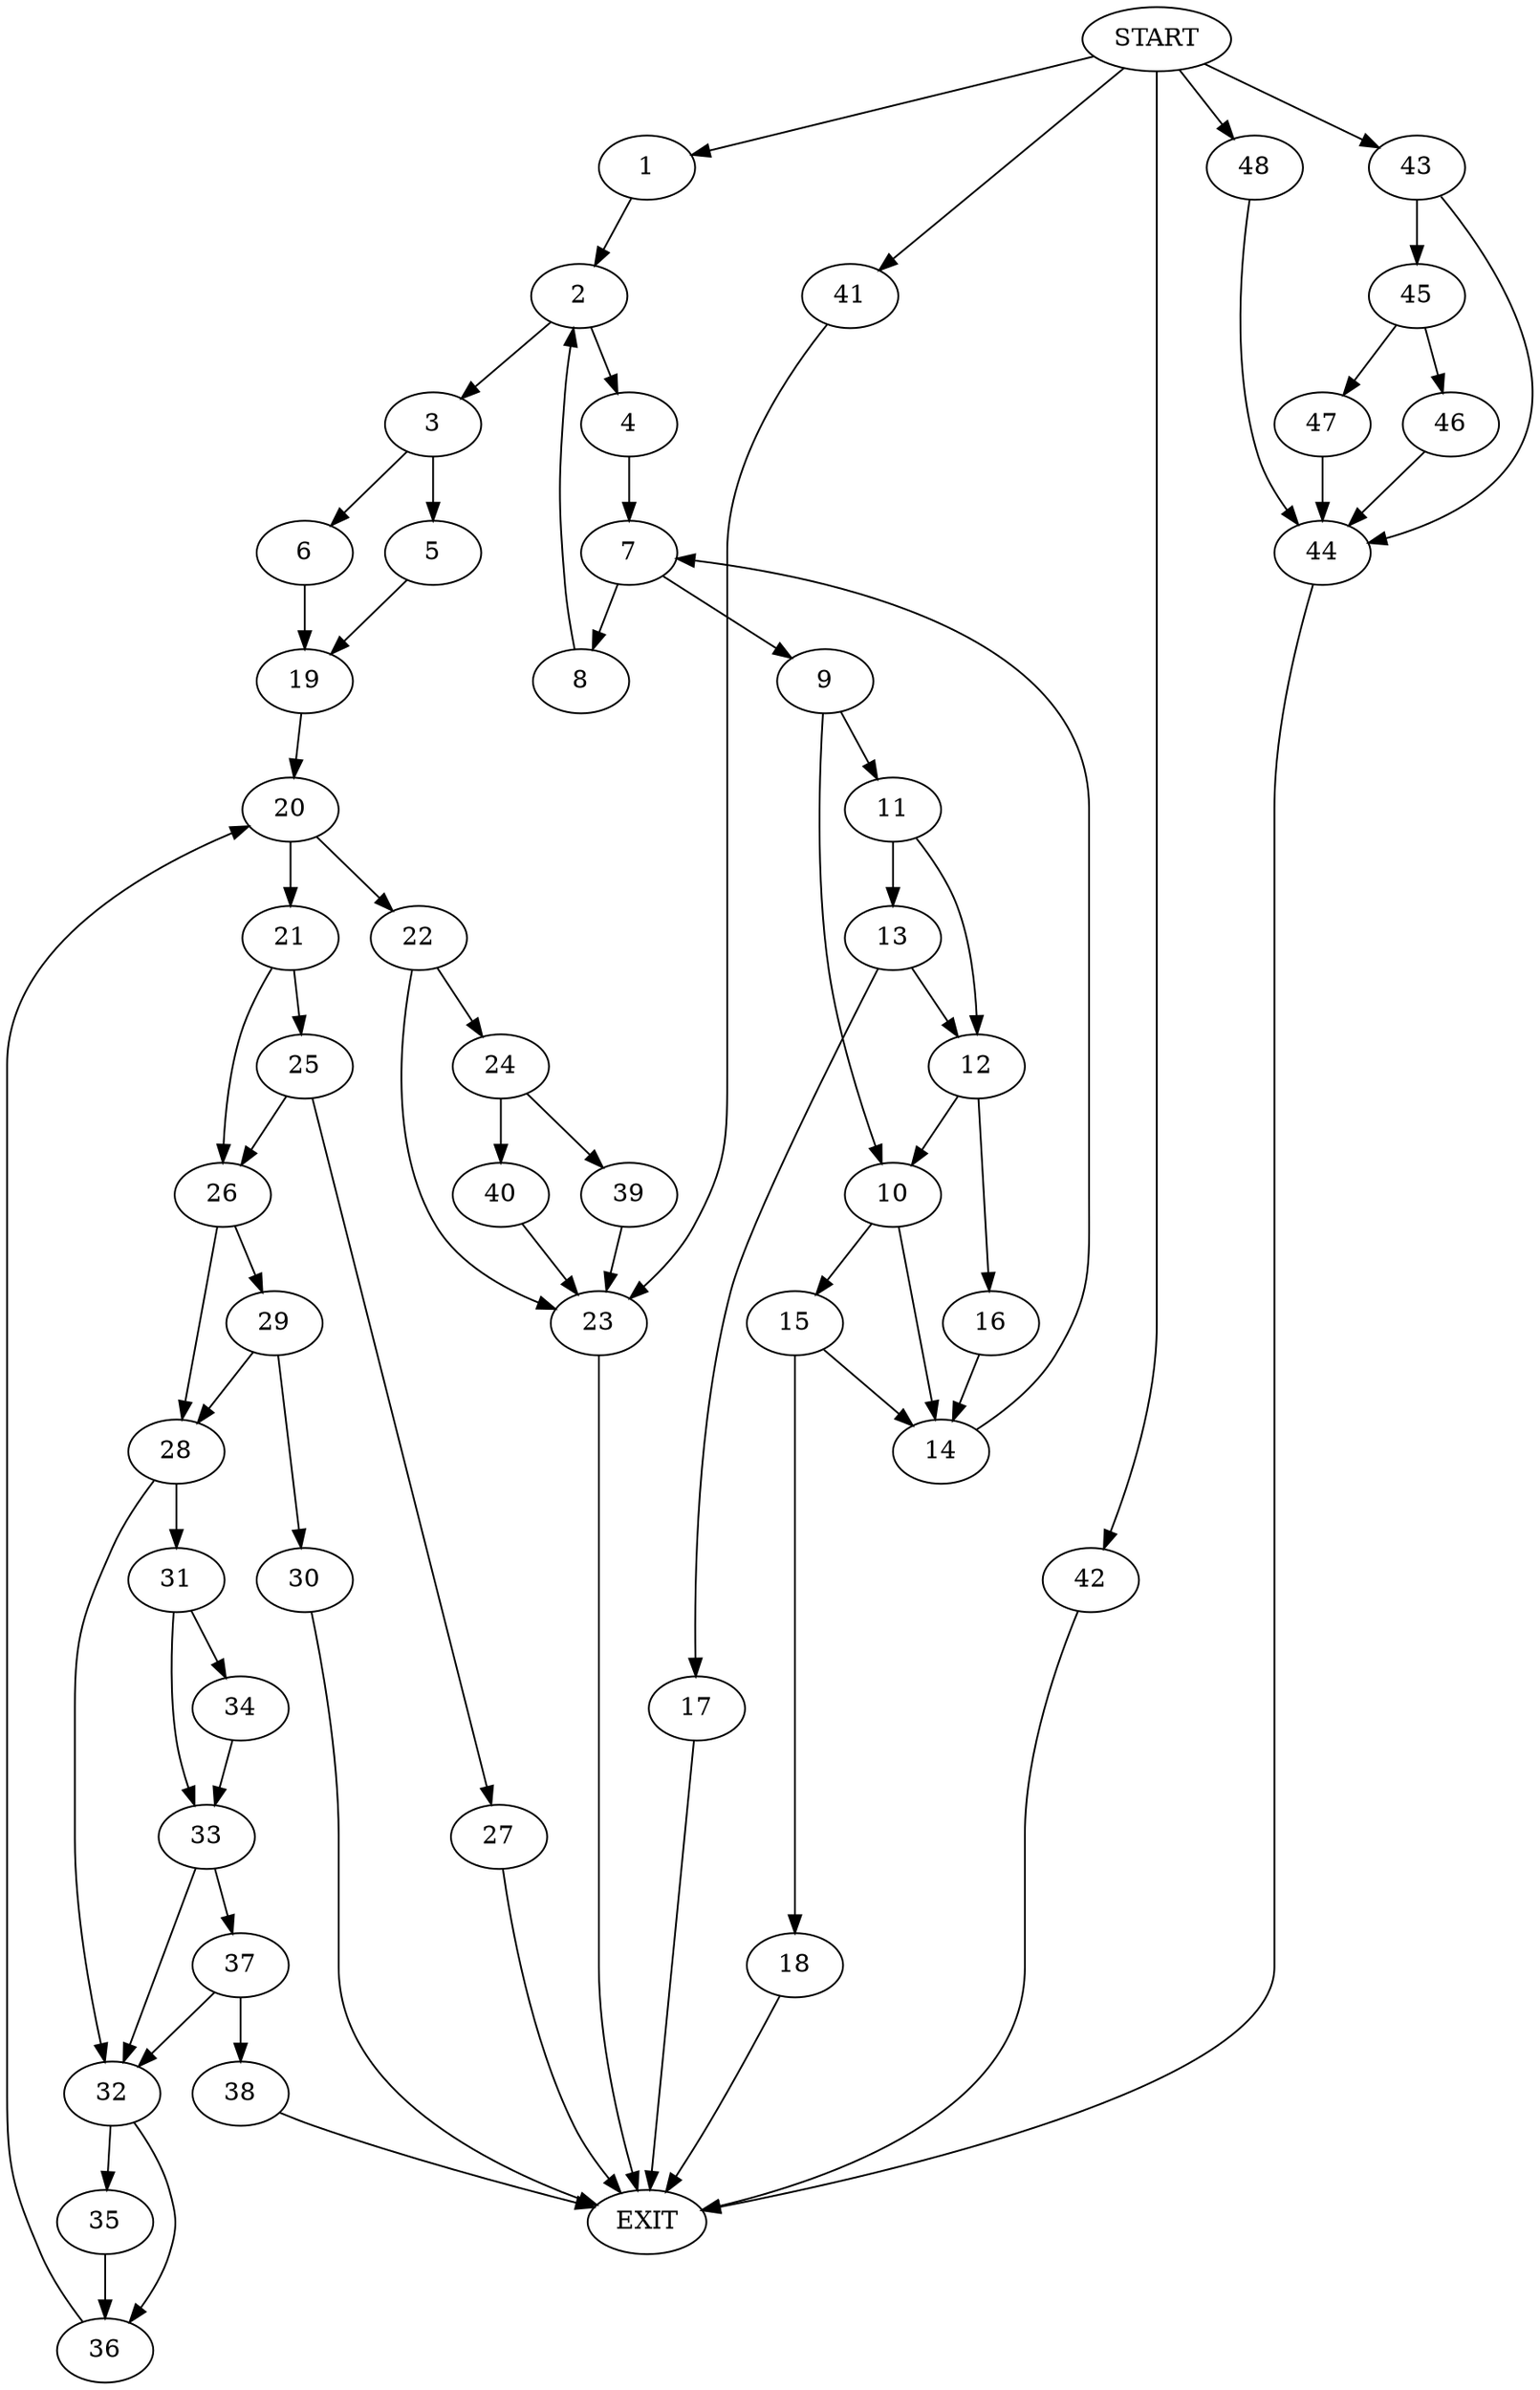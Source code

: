 digraph {
0 [label="START"]
49 [label="EXIT"]
0 -> 1
1 -> 2
2 -> 3
2 -> 4
3 -> 5
3 -> 6
4 -> 7
7 -> 8
7 -> 9
8 -> 2
9 -> 10
9 -> 11
11 -> 12
11 -> 13
10 -> 14
10 -> 15
12 -> 10
12 -> 16
13 -> 12
13 -> 17
17 -> 49
16 -> 14
14 -> 7
15 -> 18
15 -> 14
18 -> 49
5 -> 19
6 -> 19
19 -> 20
20 -> 21
20 -> 22
22 -> 23
22 -> 24
21 -> 25
21 -> 26
25 -> 27
25 -> 26
26 -> 28
26 -> 29
27 -> 49
29 -> 28
29 -> 30
28 -> 31
28 -> 32
30 -> 49
31 -> 33
31 -> 34
32 -> 35
32 -> 36
33 -> 37
33 -> 32
34 -> 33
37 -> 38
37 -> 32
38 -> 49
36 -> 20
35 -> 36
23 -> 49
24 -> 39
24 -> 40
40 -> 23
39 -> 23
0 -> 41
41 -> 23
0 -> 42
42 -> 49
0 -> 43
43 -> 44
43 -> 45
44 -> 49
45 -> 46
45 -> 47
46 -> 44
47 -> 44
0 -> 48
48 -> 44
}
